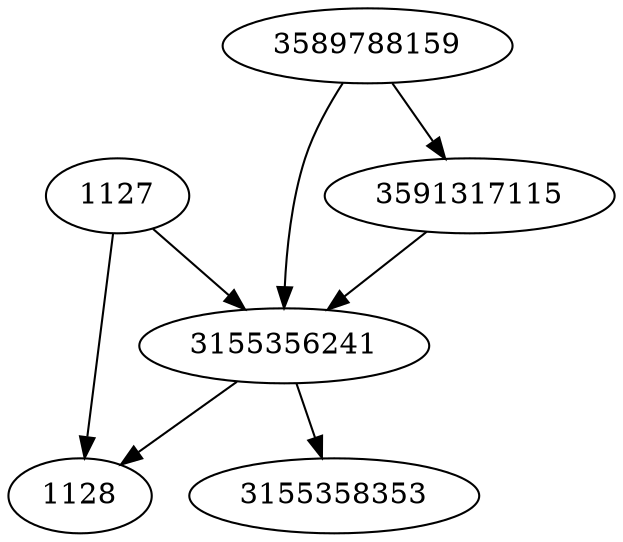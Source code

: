 strict digraph  {
1127;
1128;
3155358353;
3155356241;
3591317115;
3589788159;
1127 -> 3155356241;
1127 -> 1128;
3155356241 -> 3155358353;
3155356241 -> 1128;
3591317115 -> 3155356241;
3589788159 -> 3155356241;
3589788159 -> 3591317115;
}
